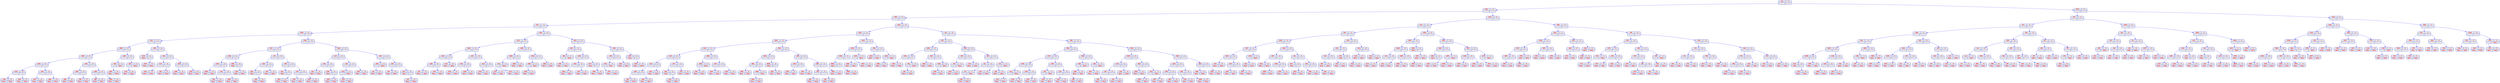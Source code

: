 digraph  {
	node [
		fontname  = "Arial bold" 
		fontsize  = "14"
		fontcolor = "red"
		style     = "rounded, filled"
		shape     = "record"
		fillcolor = "grey90"
		color     = "blue"
		width     = "2"
	]

	edge [
		color     = "blue"
	]

	GIZ [label = "{{<c> GIZ | <b> 1}| { <g> | <d>} }"];
	GIZ:g -> EEZ;
	EEZ [label = "{{<c> EEZ | <b> 1}| { <g> | <d>} }"];
	EEZ:g -> ARV;
	ARV [label = "{{<c> ARV | <b> 0}| { <g> | <d>} }"];
	ARV:g -> AIV;
	AIV [label = "{{<c> AIV | <b> 1}| { <g> | <d>} }"];
	AIV:g -> ADR;
	ADR [label = "{{<c> ADR | <b> 0}| { <g> | <d>} }"];
	ADR:g -> ACL;
	ACL [label = "{{<c> ACL | <b> 1}| { <g> | <d>} }"];
	ACL:g -> ABR;
	ABR [label = "{{<c> ABR | <b> 1}| { <g> | <d>} }"];
	ABR:g -> ABD;
	ABD [label = "{{<c> ABD | <b> 0}| { <g> | <d>} }"];
	ABD:g -> AAR;
	AAR [label = "{{<c> AAR | <b> 0}| { <g> | <d>} }"];
	AAR:g -> AAG;
	AAG [label = "{{<c> AAG | <b> 0}| { <g> | <d>} }"];
	AAG:g -> AAD;
	AAD [label = "{{<c> AAD | <b> 0}| { <g> | <d>} }"];
	AAD [label = "{{<c> AAD | <b> 0}| { <g> NULL | <d> NULL}}"];
	AAG:d -> AAN;
	AAN [label = "{{<c> AAN | <b> 0}| { <g> | <d>} }"];
	AAN [label = "{{<c> AAN | <b> 0}| { <g> NULL | <d> NULL}}"];
	AAR:d -> AAX;
	AAX [label = "{{<c> AAX | <b> 0}| { <g> | <d>} }"];
	AAX:g -> AAS;
	AAS [label = "{{<c> AAS | <b> 0}| { <g> | <d>} }"];
	AAS [label = "{{<c> AAS | <b> 0}| { <g> NULL | <d> NULL}}"];
	AAX:d -> ABC;
	ABC [label = "{{<c> ABC | <b> 0}| { <g> | <d>} }"];
	ABC [label = "{{<c> ABC | <b> 0}| { <g> NULL | <d> NULL}}"];
	ABD:d -> ABJ;
	ABJ [label = "{{<c> ABJ | <b> 0}| { <g> | <d>} }"];
	ABJ:g -> ABH;
	ABH [label = "{{<c> ABH | <b> 0}| { <g> | <d>} }"];
	ABH:g -> ABE;
	ABE [label = "{{<c> ABE | <b> 0}| { <g> | <d>} }"];
	ABE [label = "{{<c> ABE | <b> 0}| { <g> NULL | <d> NULL}}"];
	ABH:d -> ABI;
	ABI [label = "{{<c> ABI | <b> 0}| { <g> | <d>} }"];
	ABI [label = "{{<c> ABI | <b> 0}| { <g> NULL | <d> NULL}}"];
	ABJ:d -> ABN;
	ABN [label = "{{<c> ABN | <b> 0}| { <g> | <d>} }"];
	ABN:g -> ABL;
	ABL [label = "{{<c> ABL | <b> 0}| { <g> | <d>} }"];
	ABL [label = "{{<c> ABL | <b> 0}| { <g> NULL | <d> NULL}}"];
	ABN:d -> ABO;
	ABO [label = "{{<c> ABO | <b> 0}| { <g> | <d>} }"];
	ABO [label = "{{<c> ABO | <b> 0}| { <g> NULL | <d> NULL}}"];
	ABR:d -> ABU;
	ABU [label = "{{<c> ABU | <b> 0}| { <g> | <d>} }"];
	ABU:g -> ABT;
	ABT [label = "{{<c> ABT | <b> 1}| { <g> | <d>} }"];
	ABT [label = "{{<c> ABT | <b> 1}| { <g> | <d> NULL}}"];
	ABT:g -> ABS;
	ABS [label = "{{<c> ABS | <b> 0}| { <g> | <d>} }"];
	ABS [label = "{{<c> ABS | <b> 0}| { <g> NULL | <d> NULL}}"];
	ABU:d -> ACF;
	ACF [label = "{{<c> ACF | <b> 1}| { <g> | <d>} }"];
	ACF [label = "{{<c> ACF | <b> 1}| { <g> | <d> NULL}}"];
	ACF:g -> ACE;
	ACE [label = "{{<c> ACE | <b> 0}| { <g> | <d>} }"];
	ACE [label = "{{<c> ACE | <b> 0}| { <g> NULL | <d> NULL}}"];
	ACL:d -> ACR;
	ACR [label = "{{<c> ACR | <b> -1}| { <g> | <d>} }"];
	ACR:g -> ACM;
	ACM [label = "{{<c> ACM | <b> -1}| { <g> | <d>} }"];
	ACM [label = "{{<c> ACM | <b> -1}| { <g> NULL | <d> }}"];
	ACM:d -> ACP;
	ACP [label = "{{<c> ACP | <b> 0}| { <g> | <d>} }"];
	ACP [label = "{{<c> ACP | <b> 0}| { <g> NULL | <d> NULL}}"];
	ACR:d -> ADL;
	ADL [label = "{{<c> ADL | <b> 0}| { <g> | <d>} }"];
	ADL:g -> ACT;
	ACT [label = "{{<c> ACT | <b> 0}| { <g> | <d>} }"];
	ACT:g -> ACS;
	ACS [label = "{{<c> ACS | <b> 0}| { <g> | <d>} }"];
	ACS [label = "{{<c> ACS | <b> 0}| { <g> NULL | <d> NULL}}"];
	ACT:d -> ADI;
	ADI [label = "{{<c> ADI | <b> 0}| { <g> | <d>} }"];
	ADI [label = "{{<c> ADI | <b> 0}| { <g> NULL | <d> NULL}}"];
	ADL:d -> ADN;
	ADN [label = "{{<c> ADN | <b> 0}| { <g> | <d>} }"];
	ADN:g -> ADM;
	ADM [label = "{{<c> ADM | <b> 0}| { <g> | <d>} }"];
	ADM [label = "{{<c> ADM | <b> 0}| { <g> NULL | <d> NULL}}"];
	ADN:d -> ADO;
	ADO [label = "{{<c> ADO | <b> 0}| { <g> | <d>} }"];
	ADO [label = "{{<c> ADO | <b> 0}| { <g> NULL | <d> NULL}}"];
	ADR:d -> AGG;
	AGG [label = "{{<c> AGG | <b> 0}| { <g> | <d>} }"];
	AGG:g -> AET;
	AET [label = "{{<c> AET | <b> 0}| { <g> | <d>} }"];
	AET:g -> AEN;
	AEN [label = "{{<c> AEN | <b> 1}| { <g> | <d>} }"];
	AEN:g -> AEG;
	AEG [label = "{{<c> AEG | <b> -1}| { <g> | <d>} }"];
	AEG:g -> ADW;
	ADW [label = "{{<c> ADW | <b> 0}| { <g> | <d>} }"];
	ADW [label = "{{<c> ADW | <b> 0}| { <g> NULL | <d> NULL}}"];
	AEG:d -> AEL;
	AEL [label = "{{<c> AEL | <b> 0}| { <g> | <d>} }"];
	AEL:g -> AEI;
	AEI [label = "{{<c> AEI | <b> 0}| { <g> | <d>} }"];
	AEI [label = "{{<c> AEI | <b> 0}| { <g> NULL | <d> NULL}}"];
	AEL:d -> AEM;
	AEM [label = "{{<c> AEM | <b> 0}| { <g> | <d>} }"];
	AEM [label = "{{<c> AEM | <b> 0}| { <g> NULL | <d> NULL}}"];
	AEN:d -> AER;
	AER [label = "{{<c> AER | <b> -1}| { <g> | <d>} }"];
	AER [label = "{{<c> AER | <b> -1}| { <g> NULL | <d> }}"];
	AER:d -> AES;
	AES [label = "{{<c> AES | <b> 0}| { <g> | <d>} }"];
	AES [label = "{{<c> AES | <b> 0}| { <g> NULL | <d> NULL}}"];
	AET:d -> AFI;
	AFI [label = "{{<c> AFI | <b> 0}| { <g> | <d>} }"];
	AFI:g -> AEX;
	AEX [label = "{{<c> AEX | <b> 1}| { <g> | <d>} }"];
	AEX:g -> AEU;
	AEU [label = "{{<c> AEU | <b> -1}| { <g> | <d>} }"];
	AEU [label = "{{<c> AEU | <b> -1}| { <g> NULL | <d> }}"];
	AEU:d -> AEV;
	AEV [label = "{{<c> AEV | <b> 0}| { <g> | <d>} }"];
	AEV [label = "{{<c> AEV | <b> 0}| { <g> NULL | <d> NULL}}"];
	AEX:d -> AFF;
	AFF [label = "{{<c> AFF | <b> 0}| { <g> | <d>} }"];
	AFF [label = "{{<c> AFF | <b> 0}| { <g> NULL | <d> NULL}}"];
	AFI:d -> AFP;
	AFP [label = "{{<c> AFP | <b> 0}| { <g> | <d>} }"];
	AFP:g -> AFL;
	AFL [label = "{{<c> AFL | <b> -1}| { <g> | <d>} }"];
	AFL [label = "{{<c> AFL | <b> -1}| { <g> NULL | <d> }}"];
	AFL:d -> AFN;
	AFN [label = "{{<c> AFN | <b> 0}| { <g> | <d>} }"];
	AFN [label = "{{<c> AFN | <b> 0}| { <g> NULL | <d> NULL}}"];
	AFP:d -> AFT;
	AFT [label = "{{<c> AFT | <b> 0}| { <g> | <d>} }"];
	AFT:g -> AFR;
	AFR [label = "{{<c> AFR | <b> 0}| { <g> | <d>} }"];
	AFR [label = "{{<c> AFR | <b> 0}| { <g> NULL | <d> NULL}}"];
	AFT:d -> AFX;
	AFX [label = "{{<c> AFX | <b> 0}| { <g> | <d>} }"];
	AFX [label = "{{<c> AFX | <b> 0}| { <g> NULL | <d> NULL}}"];
	AGG:d -> AHU;
	AHU [label = "{{<c> AHU | <b> 0}| { <g> | <d>} }"];
	AHU:g -> AGT;
	AGT [label = "{{<c> AGT | <b> 0}| { <g> | <d>} }"];
	AGT:g -> AGL;
	AGL [label = "{{<c> AGL | <b> -1}| { <g> | <d>} }"];
	AGL:g -> AGI;
	AGI [label = "{{<c> AGI | <b> 0}| { <g> | <d>} }"];
	AGI [label = "{{<c> AGI | <b> 0}| { <g> NULL | <d> NULL}}"];
	AGL:d -> AGN;
	AGN [label = "{{<c> AGN | <b> -1}| { <g> | <d>} }"];
	AGN [label = "{{<c> AGN | <b> -1}| { <g> NULL | <d> }}"];
	AGN:d -> AGP;
	AGP [label = "{{<c> AGP | <b> 0}| { <g> | <d>} }"];
	AGP [label = "{{<c> AGP | <b> 0}| { <g> NULL | <d> NULL}}"];
	AGT:d -> AHI;
	AHI [label = "{{<c> AHI | <b> 1}| { <g> | <d>} }"];
	AHI:g -> AGZ;
	AGZ [label = "{{<c> AGZ | <b> 1}| { <g> | <d>} }"];
	AGZ [label = "{{<c> AGZ | <b> 1}| { <g> | <d> NULL}}"];
	AGZ:g -> AGY;
	AGY [label = "{{<c> AGY | <b> 0}| { <g> | <d>} }"];
	AGY [label = "{{<c> AGY | <b> 0}| { <g> NULL | <d> NULL}}"];
	AHI:d -> AHN;
	AHN [label = "{{<c> AHN | <b> 0}| { <g> | <d>} }"];
	AHN [label = "{{<c> AHN | <b> 0}| { <g> NULL | <d> NULL}}"];
	AHU:d -> AIN;
	AIN [label = "{{<c> AIN | <b> -1}| { <g> | <d>} }"];
	AIN:g -> AIM;
	AIM [label = "{{<c> AIM | <b> 1}| { <g> | <d>} }"];
	AIM [label = "{{<c> AIM | <b> 1}| { <g> | <d> NULL}}"];
	AIM:g -> AIL;
	AIL [label = "{{<c> AIL | <b> 0}| { <g> | <d>} }"];
	AIL [label = "{{<c> AIL | <b> 0}| { <g> NULL | <d> NULL}}"];
	AIN:d -> AIR;
	AIR [label = "{{<c> AIR | <b> -1}| { <g> | <d>} }"];
	AIR:g -> AIP;
	AIP [label = "{{<c> AIP | <b> 0}| { <g> | <d>} }"];
	AIP [label = "{{<c> AIP | <b> 0}| { <g> NULL | <d> NULL}}"];
	AIR:d -> AIS;
	AIS [label = "{{<c> AIS | <b> -1}| { <g> | <d>} }"];
	AIS [label = "{{<c> AIS | <b> -1}| { <g> NULL | <d> }}"];
	AIS:d -> AIT;
	AIT [label = "{{<c> AIT | <b> 0}| { <g> | <d>} }"];
	AIT [label = "{{<c> AIT | <b> 0}| { <g> NULL | <d> NULL}}"];
	AIV:d -> AMY;
	AMY [label = "{{<c> AMY | <b> 0}| { <g> | <d>} }"];
	AMY:g -> ALS;
	ALS [label = "{{<c> ALS | <b> 0}| { <g> | <d>} }"];
	ALS:g -> AKN;
	AKN [label = "{{<c> AKN | <b> 0}| { <g> | <d>} }"];
	AKN:g -> AJR;
	AJR [label = "{{<c> AJR | <b> 1}| { <g> | <d>} }"];
	AJR:g -> AJM;
	AJM [label = "{{<c> AJM | <b> 0}| { <g> | <d>} }"];
	AJM:g -> AIX;
	AIX [label = "{{<c> AIX | <b> 0}| { <g> | <d>} }"];
	AIX [label = "{{<c> AIX | <b> 0}| { <g> NULL | <d> NULL}}"];
	AJM:d -> AJN;
	AJN [label = "{{<c> AJN | <b> 0}| { <g> | <d>} }"];
	AJN [label = "{{<c> AJN | <b> 0}| { <g> NULL | <d> NULL}}"];
	AJR:d -> AJS;
	AJS [label = "{{<c> AJS | <b> 0}| { <g> | <d>} }"];
	AJS [label = "{{<c> AJS | <b> 0}| { <g> NULL | <d> NULL}}"];
	AKN:d -> AKY;
	AKY [label = "{{<c> AKY | <b> 0}| { <g> | <d>} }"];
	AKY:g -> AKS;
	AKS [label = "{{<c> AKS | <b> 0}| { <g> | <d>} }"];
	AKS:g -> AKO;
	AKO [label = "{{<c> AKO | <b> 0}| { <g> | <d>} }"];
	AKO [label = "{{<c> AKO | <b> 0}| { <g> NULL | <d> NULL}}"];
	AKS:d -> AKW;
	AKW [label = "{{<c> AKW | <b> 0}| { <g> | <d>} }"];
	AKW [label = "{{<c> AKW | <b> 0}| { <g> NULL | <d> NULL}}"];
	AKY:d -> ALO;
	ALO [label = "{{<c> ALO | <b> 0}| { <g> | <d>} }"];
	ALO:g -> ALM;
	ALM [label = "{{<c> ALM | <b> 0}| { <g> | <d>} }"];
	ALM [label = "{{<c> ALM | <b> 0}| { <g> NULL | <d> NULL}}"];
	ALO:d -> ALP;
	ALP [label = "{{<c> ALP | <b> 0}| { <g> | <d>} }"];
	ALP [label = "{{<c> ALP | <b> 0}| { <g> NULL | <d> NULL}}"];
	ALS:d -> AMR;
	AMR [label = "{{<c> AMR | <b> 0}| { <g> | <d>} }"];
	AMR:g -> AMN;
	AMN [label = "{{<c> AMN | <b> 1}| { <g> | <d>} }"];
	AMN:g -> ALV;
	ALV [label = "{{<c> ALV | <b> 1}| { <g> | <d>} }"];
	ALV [label = "{{<c> ALV | <b> 1}| { <g> | <d> NULL}}"];
	ALV:g -> ALU;
	ALU [label = "{{<c> ALU | <b> 0}| { <g> | <d>} }"];
	ALU [label = "{{<c> ALU | <b> 0}| { <g> NULL | <d> NULL}}"];
	AMN:d -> AMO;
	AMO [label = "{{<c> AMO | <b> 0}| { <g> | <d>} }"];
	AMO [label = "{{<c> AMO | <b> 0}| { <g> NULL | <d> NULL}}"];
	AMR:d -> AMU;
	AMU [label = "{{<c> AMU | <b> 1}| { <g> | <d>} }"];
	AMU:g -> AMT;
	AMT [label = "{{<c> AMT | <b> 1}| { <g> | <d>} }"];
	AMT [label = "{{<c> AMT | <b> 1}| { <g> | <d> NULL}}"];
	AMT:g -> AMS;
	AMS [label = "{{<c> AMS | <b> 0}| { <g> | <d>} }"];
	AMS [label = "{{<c> AMS | <b> 0}| { <g> NULL | <d> NULL}}"];
	AMU:d -> AMX;
	AMX [label = "{{<c> AMX | <b> 0}| { <g> | <d>} }"];
	AMX [label = "{{<c> AMX | <b> 0}| { <g> NULL | <d> NULL}}"];
	AMY:d -> APS;
	APS [label = "{{<c> APS | <b> 0}| { <g> | <d>} }"];
	APS:g -> ANT;
	ANT [label = "{{<c> ANT | <b> -1}| { <g> | <d>} }"];
	ANT:g -> ANS;
	ANS [label = "{{<c> ANS | <b> 1}| { <g> | <d>} }"];
	ANS [label = "{{<c> ANS | <b> 1}| { <g> | <d> NULL}}"];
	ANS:g -> ANP;
	ANP [label = "{{<c> ANP | <b> 0}| { <g> | <d>} }"];
	ANP [label = "{{<c> ANP | <b> 0}| { <g> NULL | <d> NULL}}"];
	ANT:d -> AOS;
	AOS [label = "{{<c> AOS | <b> 0}| { <g> | <d>} }"];
	AOS:g -> ANV;
	ANV [label = "{{<c> ANV | <b> 0}| { <g> | <d>} }"];
	ANV:g -> ANU;
	ANU [label = "{{<c> ANU | <b> 0}| { <g> | <d>} }"];
	ANU [label = "{{<c> ANU | <b> 0}| { <g> NULL | <d> NULL}}"];
	ANV:d -> ANY;
	ANY [label = "{{<c> ANY | <b> 0}| { <g> | <d>} }"];
	ANY [label = "{{<c> ANY | <b> 0}| { <g> NULL | <d> NULL}}"];
	AOS:d -> AOT;
	AOT [label = "{{<c> AOT | <b> -1}| { <g> | <d>} }"];
	AOT [label = "{{<c> AOT | <b> -1}| { <g> NULL | <d> }}"];
	AOT:d -> APR;
	APR [label = "{{<c> APR | <b> 0}| { <g> | <d>} }"];
	APR [label = "{{<c> APR | <b> 0}| { <g> NULL | <d> NULL}}"];
	APS:d -> ARS;
	ARS [label = "{{<c> ARS | <b> 1}| { <g> | <d>} }"];
	ARS:g -> APX;
	APX [label = "{{<c> APX | <b> 1}| { <g> | <d>} }"];
	APX:g -> APU;
	APU [label = "{{<c> APU | <b> 1}| { <g> | <d>} }"];
	APU [label = "{{<c> APU | <b> 1}| { <g> | <d> NULL}}"];
	APU:g -> APT;
	APT [label = "{{<c> APT | <b> 0}| { <g> | <d>} }"];
	APT [label = "{{<c> APT | <b> 0}| { <g> NULL | <d> NULL}}"];
	APX:d -> AQT;
	AQT [label = "{{<c> AQT | <b> 0}| { <g> | <d>} }"];
	AQT [label = "{{<c> AQT | <b> 0}| { <g> NULL | <d> NULL}}"];
	ARS:d -> ART;
	ART [label = "{{<c> ART | <b> -1}| { <g> | <d>} }"];
	ART [label = "{{<c> ART | <b> -1}| { <g> NULL | <d> }}"];
	ART:d -> ARU;
	ARU [label = "{{<c> ARU | <b> 0}| { <g> | <d>} }"];
	ARU [label = "{{<c> ARU | <b> 0}| { <g> NULL | <d> NULL}}"];
	ARV:d -> BTU;
	BTU [label = "{{<c> BTU | <b> 0}| { <g> | <d>} }"];
	BTU:g -> BLO;
	BLO [label = "{{<c> BLO | <b> 1}| { <g> | <d>} }"];
	BLO:g -> BDE;
	BDE [label = "{{<c> BDE | <b> 0}| { <g> | <d>} }"];
	BDE:g -> AUV;
	AUV [label = "{{<c> AUV | <b> 1}| { <g> | <d>} }"];
	AUV:g -> ASV;
	ASV [label = "{{<c> ASV | <b> 0}| { <g> | <d>} }"];
	ASV:g -> AST;
	AST [label = "{{<c> AST | <b> 1}| { <g> | <d>} }"];
	AST:g -> ARZ;
	ARZ [label = "{{<c> ARZ | <b> 0}| { <g> | <d>} }"];
	ARZ:g -> ARY;
	ARY [label = "{{<c> ARY | <b> 0}| { <g> | <d>} }"];
	ARY [label = "{{<c> ARY | <b> 0}| { <g> NULL | <d> NULL}}"];
	ARZ:d -> ASS;
	ASS [label = "{{<c> ASS | <b> 0}| { <g> | <d>} }"];
	ASS [label = "{{<c> ASS | <b> 0}| { <g> NULL | <d> NULL}}"];
	AST:d -> ASU;
	ASU [label = "{{<c> ASU | <b> 0}| { <g> | <d>} }"];
	ASU [label = "{{<c> ASU | <b> 0}| { <g> NULL | <d> NULL}}"];
	ASV:d -> ATT;
	ATT [label = "{{<c> ATT | <b> 1}| { <g> | <d>} }"];
	ATT:g -> ASX;
	ASX [label = "{{<c> ASX | <b> -1}| { <g> | <d>} }"];
	ASX [label = "{{<c> ASX | <b> -1}| { <g> NULL | <d> }}"];
	ASX:d -> ASY;
	ASY [label = "{{<c> ASY | <b> 0}| { <g> | <d>} }"];
	ASY [label = "{{<c> ASY | <b> 0}| { <g> NULL | <d> NULL}}"];
	ATT:d -> ATU;
	ATU [label = "{{<c> ATU | <b> 0}| { <g> | <d>} }"];
	ATU [label = "{{<c> ATU | <b> 0}| { <g> NULL | <d> NULL}}"];
	AUV:d -> BBO;
	BBO [label = "{{<c> BBO | <b> 0}| { <g> | <d>} }"];
	BBO:g -> AWX;
	AWX [label = "{{<c> AWX | <b> 1}| { <g> | <d>} }"];
	AWX [label = "{{<c> AWX | <b> 1}| { <g> | <d> NULL}}"];
	AWX:g -> AUX;
	AUX [label = "{{<c> AUX | <b> 0}| { <g> | <d>} }"];
	AUX [label = "{{<c> AUX | <b> 0}| { <g> NULL | <d> NULL}}"];
	BBO:d -> BCI;
	BCI [label = "{{<c> BCI | <b> 0}| { <g> | <d>} }"];
	BCI:g -> BCE;
	BCE [label = "{{<c> BCE | <b> 0}| { <g> | <d>} }"];
	BCE [label = "{{<c> BCE | <b> 0}| { <g> NULL | <d> NULL}}"];
	BCI:d -> BCO;
	BCO [label = "{{<c> BCO | <b> 0}| { <g> | <d>} }"];
	BCO [label = "{{<c> BCO | <b> 0}| { <g> NULL | <d> NULL}}"];
	BDE:d -> BFO;
	BFO [label = "{{<c> BFO | <b> 0}| { <g> | <d>} }"];
	BFO:g -> BEU;
	BEU [label = "{{<c> BEU | <b> 1}| { <g> | <d>} }"];
	BEU:g -> BEL;
	BEL [label = "{{<c> BEL | <b> -1}| { <g> | <d>} }"];
	BEL:g -> BEE;
	BEE [label = "{{<c> BEE | <b> 0}| { <g> | <d>} }"];
	BEE [label = "{{<c> BEE | <b> 0}| { <g> NULL | <d> NULL}}"];
	BEL:d -> BER;
	BER [label = "{{<c> BER | <b> 1}| { <g> | <d>} }"];
	BER [label = "{{<c> BER | <b> 1}| { <g> | <d> NULL}}"];
	BER:g -> BEN;
	BEN [label = "{{<c> BEN | <b> 0}| { <g> | <d>} }"];
	BEN [label = "{{<c> BEN | <b> 0}| { <g> NULL | <d> NULL}}"];
	BEU:d -> BEW;
	BEW [label = "{{<c> BEW | <b> -1}| { <g> | <d>} }"];
	BEW [label = "{{<c> BEW | <b> -1}| { <g> NULL | <d> }}"];
	BEW:d -> BEY;
	BEY [label = "{{<c> BEY | <b> 0}| { <g> | <d>} }"];
	BEY [label = "{{<c> BEY | <b> 0}| { <g> NULL | <d> NULL}}"];
	BFO:d -> BIO;
	BIO [label = "{{<c> BIO | <b> -1}| { <g> | <d>} }"];
	BIO:g -> BGU;
	BGU [label = "{{<c> BGU | <b> 0}| { <g> | <d>} }"];
	BGU:g -> BGO;
	BGO [label = "{{<c> BGO | <b> 0}| { <g> | <d>} }"];
	BGO [label = "{{<c> BGO | <b> 0}| { <g> NULL | <d> NULL}}"];
	BGU:d -> BIN;
	BIN [label = "{{<c> BIN | <b> 0}| { <g> | <d>} }"];
	BIN [label = "{{<c> BIN | <b> 0}| { <g> NULL | <d> NULL}}"];
	BIO:d -> BJO;
	BJO [label = "{{<c> BJO | <b> 1}| { <g> | <d>} }"];
	BJO:g -> BIS;
	BIS [label = "{{<c> BIS | <b> 0}| { <g> | <d>} }"];
	BIS:g -> BIP;
	BIP [label = "{{<c> BIP | <b> 0}| { <g> | <d>} }"];
	BIP [label = "{{<c> BIP | <b> 0}| { <g> NULL | <d> NULL}}"];
	BIS:d -> BIT;
	BIT [label = "{{<c> BIT | <b> 0}| { <g> | <d>} }"];
	BIT [label = "{{<c> BIT | <b> 0}| { <g> NULL | <d> NULL}}"];
	BJO:d -> BKO;
	BKO [label = "{{<c> BKO | <b> 0}| { <g> | <d>} }"];
	BKO [label = "{{<c> BKO | <b> 0}| { <g> NULL | <d> NULL}}"];
	BLO:d -> BOY;
	BOY [label = "{{<c> BOY | <b> 1}| { <g> | <d>} }"];
	BOY:g -> BOR;
	BOR [label = "{{<c> BOR | <b> 1}| { <g> | <d>} }"];
	BOR:g -> BNU;
	BNU [label = "{{<c> BNU | <b> 1}| { <g> | <d>} }"];
	BNU:g -> BMO;
	BMO [label = "{{<c> BMO | <b> -1}| { <g> | <d>} }"];
	BMO [label = "{{<c> BMO | <b> -1}| { <g> NULL | <d> }}"];
	BMO:d -> BNO;
	BNO [label = "{{<c> BNO | <b> 0}| { <g> | <d>} }"];
	BNO [label = "{{<c> BNO | <b> 0}| { <g> NULL | <d> NULL}}"];
	BNU:d -> BOP;
	BOP [label = "{{<c> BOP | <b> 0}| { <g> | <d>} }"];
	BOP [label = "{{<c> BOP | <b> 0}| { <g> NULL | <d> NULL}}"];
	BOR:d -> BOX;
	BOX [label = "{{<c> BOX | <b> 1}| { <g> | <d>} }"];
	BOX [label = "{{<c> BOX | <b> 1}| { <g> | <d> NULL}}"];
	BOX:g -> BOT;
	BOT [label = "{{<c> BOT | <b> 0}| { <g> | <d>} }"];
	BOT [label = "{{<c> BOT | <b> 0}| { <g> NULL | <d> NULL}}"];
	BOY:d -> BPU;
	BPU [label = "{{<c> BPU | <b> -1}| { <g> | <d>} }"];
	BPU:g -> BOZ;
	BOZ [label = "{{<c> BOZ | <b> 0}| { <g> | <d>} }"];
	BOZ [label = "{{<c> BOZ | <b> 0}| { <g> NULL | <d> NULL}}"];
	BPU:d -> BSU;
	BSU [label = "{{<c> BSU | <b> 1}| { <g> | <d>} }"];
	BSU [label = "{{<c> BSU | <b> 1}| { <g> | <d> NULL}}"];
	BSU:g -> BRU;
	BRU [label = "{{<c> BRU | <b> 0}| { <g> | <d>} }"];
	BRU [label = "{{<c> BRU | <b> 0}| { <g> NULL | <d> NULL}}"];
	BTU:d -> CIT;
	CIT [label = "{{<c> CIT | <b> 0}| { <g> | <d>} }"];
	CIT:g -> CET;
	CET [label = "{{<c> CET | <b> -1}| { <g> | <d>} }"];
	CET:g -> CEM;
	CEM [label = "{{<c> CEM | <b> 0}| { <g> | <d>} }"];
	CEM:g -> CDU;
	CDU [label = "{{<c> CDU | <b> -1}| { <g> | <d>} }"];
	CDU:g -> CDO;
	CDO [label = "{{<c> CDO | <b> 0}| { <g> | <d>} }"];
	CDO [label = "{{<c> CDO | <b> 0}| { <g> NULL | <d> NULL}}"];
	CDU:d -> CEL;
	CEL [label = "{{<c> CEL | <b> 1}| { <g> | <d>} }"];
	CEL [label = "{{<c> CEL | <b> 1}| { <g> | <d> NULL}}"];
	CEL:g -> CEI;
	CEI [label = "{{<c> CEI | <b> 0}| { <g> | <d>} }"];
	CEI [label = "{{<c> CEI | <b> 0}| { <g> NULL | <d> NULL}}"];
	CEM:d -> CEP;
	CEP [label = "{{<c> CEP | <b> -1}| { <g> | <d>} }"];
	CEP:g -> CEN;
	CEN [label = "{{<c> CEN | <b> 0}| { <g> | <d>} }"];
	CEN [label = "{{<c> CEN | <b> 0}| { <g> NULL | <d> NULL}}"];
	CEP:d -> CES;
	CES [label = "{{<c> CES | <b> 1}| { <g> | <d>} }"];
	CES [label = "{{<c> CES | <b> 1}| { <g> | <d> NULL}}"];
	CES:g -> CER;
	CER [label = "{{<c> CER | <b> 0}| { <g> | <d>} }"];
	CER [label = "{{<c> CER | <b> 0}| { <g> NULL | <d> NULL}}"];
	CET:d -> CHO;
	CHO [label = "{{<c> CHO | <b> -1}| { <g> | <d>} }"];
	CHO:g -> CFO;
	CFO [label = "{{<c> CFO | <b> 1}| { <g> | <d>} }"];
	CFO:g -> CFI;
	CFI [label = "{{<c> CFI | <b> 1}| { <g> | <d>} }"];
	CFI [label = "{{<c> CFI | <b> 1}| { <g> | <d> NULL}}"];
	CFI:g -> CEU;
	CEU [label = "{{<c> CEU | <b> 0}| { <g> | <d>} }"];
	CEU [label = "{{<c> CEU | <b> 0}| { <g> NULL | <d> NULL}}"];
	CFO:d -> CHI;
	CHI [label = "{{<c> CHI | <b> 0}| { <g> | <d>} }"];
	CHI [label = "{{<c> CHI | <b> 0}| { <g> NULL | <d> NULL}}"];
	CHO:d -> CIP;
	CIP [label = "{{<c> CIP | <b> 1}| { <g> | <d>} }"];
	CIP:g -> CIL;
	CIL [label = "{{<c> CIL | <b> 1}| { <g> | <d>} }"];
	CIL:g -> CII;
	CII [label = "{{<c> CII | <b> 1}| { <g> | <d>} }"];
	CII [label = "{{<c> CII | <b> 1}| { <g> | <d> NULL}}"];
	CII:g -> CHU;
	CHU [label = "{{<c> CHU | <b> 0}| { <g> | <d>} }"];
	CHU [label = "{{<c> CHU | <b> 0}| { <g> NULL | <d> NULL}}"];
	CIL:d -> CIO;
	CIO [label = "{{<c> CIO | <b> 0}| { <g> | <d>} }"];
	CIO [label = "{{<c> CIO | <b> 0}| { <g> NULL | <d> NULL}}"];
	CIP:d -> CIS;
	CIS [label = "{{<c> CIS | <b> 1}| { <g> | <d>} }"];
	CIS [label = "{{<c> CIS | <b> 1}| { <g> | <d> NULL}}"];
	CIS:g -> CIR;
	CIR [label = "{{<c> CIR | <b> 0}| { <g> | <d>} }"];
	CIR [label = "{{<c> CIR | <b> 0}| { <g> NULL | <d> NULL}}"];
	CIT:d -> DIN;
	DIN [label = "{{<c> DIN | <b> 0}| { <g> | <d>} }"];
	DIN:g -> DEO;
	DEO [label = "{{<c> DEO | <b> 1}| { <g> | <d>} }"];
	DEO:g -> COT;
	COT [label = "{{<c> COT | <b> 0}| { <g> | <d>} }"];
	COT:g -> CNO;
	CNO [label = "{{<c> CNO | <b> 0}| { <g> | <d>} }"];
	CNO:g -> CLU;
	CLU [label = "{{<c> CLU | <b> 1}| { <g> | <d>} }"];
	CLU [label = "{{<c> CLU | <b> 1}| { <g> | <d> NULL}}"];
	CLU:g -> CLO;
	CLO [label = "{{<c> CLO | <b> 0}| { <g> | <d>} }"];
	CLO [label = "{{<c> CLO | <b> 0}| { <g> NULL | <d> NULL}}"];
	CNO:d -> COR;
	COR [label = "{{<c> COR | <b> 0}| { <g> | <d>} }"];
	COR:g -> COQ;
	COQ [label = "{{<c> COQ | <b> 0}| { <g> | <d>} }"];
	COQ [label = "{{<c> COQ | <b> 0}| { <g> NULL | <d> NULL}}"];
	COR:d -> COS;
	COS [label = "{{<c> COS | <b> 0}| { <g> | <d>} }"];
	COS [label = "{{<c> COS | <b> 0}| { <g> NULL | <d> NULL}}"];
	COT:d -> CRU;
	CRU [label = "{{<c> CRU | <b> 0}| { <g> | <d>} }"];
	CRU:g -> CPT;
	CPT [label = "{{<c> CPT | <b> 1}| { <g> | <d>} }"];
	CPT [label = "{{<c> CPT | <b> 1}| { <g> | <d> NULL}}"];
	CPT:g -> COU;
	COU [label = "{{<c> COU | <b> 0}| { <g> | <d>} }"];
	COU [label = "{{<c> COU | <b> 0}| { <g> NULL | <d> NULL}}"];
	CRU:d -> CTU;
	CTU [label = "{{<c> CTU | <b> 0}| { <g> | <d>} }"];
	CTU:g -> CSU;
	CSU [label = "{{<c> CSU | <b> 0}| { <g> | <d>} }"];
	CSU [label = "{{<c> CSU | <b> 0}| { <g> NULL | <d> NULL}}"];
	CTU:d -> DEI;
	DEI [label = "{{<c> DEI | <b> 0}| { <g> | <d>} }"];
	DEI [label = "{{<c> DEI | <b> 0}| { <g> NULL | <d> NULL}}"];
	DEO:d -> DEU;
	DEU [label = "{{<c> DEU | <b> 0}| { <g> | <d>} }"];
	DEU:g -> DES;
	DES [label = "{{<c> DES | <b> 1}| { <g> | <d>} }"];
	DES [label = "{{<c> DES | <b> 1}| { <g> | <d> NULL}}"];
	DES:g -> DER;
	DER [label = "{{<c> DER | <b> 0}| { <g> | <d>} }"];
	DER [label = "{{<c> DER | <b> 0}| { <g> NULL | <d> NULL}}"];
	DEU:d -> DIK;
	DIK [label = "{{<c> DIK | <b> 1}| { <g> | <d>} }"];
	DIK [label = "{{<c> DIK | <b> 1}| { <g> | <d> NULL}}"];
	DIK:g -> DEY;
	DEY [label = "{{<c> DEY | <b> 0}| { <g> | <d>} }"];
	DEY [label = "{{<c> DEY | <b> 0}| { <g> NULL | <d> NULL}}"];
	DIN:d -> DOU;
	DOU [label = "{{<c> DOU | <b> 0}| { <g> | <d>} }"];
	DOU:g -> DMO;
	DMO [label = "{{<c> DMO | <b> 0}| { <g> | <d>} }"];
	DMO:g -> DLO;
	DLO [label = "{{<c> DLO | <b> 1}| { <g> | <d>} }"];
	DLO:g -> DIT;
	DIT [label = "{{<c> DIT | <b> 0}| { <g> | <d>} }"];
	DIT:g -> DIS;
	DIS [label = "{{<c> DIS | <b> 0}| { <g> | <d>} }"];
	DIS [label = "{{<c> DIS | <b> 0}| { <g> NULL | <d> NULL}}"];
	DIT:d -> DIX;
	DIX [label = "{{<c> DIX | <b> 0}| { <g> | <d>} }"];
	DIX [label = "{{<c> DIX | <b> 0}| { <g> NULL | <d> NULL}}"];
	DLO:d -> DLS;
	DLS [label = "{{<c> DLS | <b> 0}| { <g> | <d>} }"];
	DLS [label = "{{<c> DLS | <b> 0}| { <g> NULL | <d> NULL}}"];
	DMO:d -> DNY;
	DNY [label = "{{<c> DNY | <b> -1}| { <g> | <d>} }"];
	DNY:g -> DNO;
	DNO [label = "{{<c> DNO | <b> 0}| { <g> | <d>} }"];
	DNO [label = "{{<c> DNO | <b> 0}| { <g> NULL | <d> NULL}}"];
	DNY:d -> DOT;
	DOT [label = "{{<c> DOT | <b> 1}| { <g> | <d>} }"];
	DOT [label = "{{<c> DOT | <b> 1}| { <g> | <d> NULL}}"];
	DOT:g -> DOS;
	DOS [label = "{{<c> DOS | <b> 0}| { <g> | <d>} }"];
	DOS [label = "{{<c> DOS | <b> 0}| { <g> NULL | <d> NULL}}"];
	DOU:d -> EEN;
	EEN [label = "{{<c> EEN | <b> 1}| { <g> | <d>} }"];
	EEN:g -> DSU;
	DSU [label = "{{<c> DSU | <b> 0}| { <g> | <d>} }"];
	DSU:g -> DRU;
	DRU [label = "{{<c> DRU | <b> 0}| { <g> | <d>} }"];
	DRU:g -> DOY;
	DOY [label = "{{<c> DOY | <b> 0}| { <g> | <d>} }"];
	DOY [label = "{{<c> DOY | <b> 0}| { <g> NULL | <d> NULL}}"];
	DRU:d -> DRY;
	DRY [label = "{{<c> DRY | <b> 0}| { <g> | <d>} }"];
	DRY [label = "{{<c> DRY | <b> 0}| { <g> NULL | <d> NULL}}"];
	DSU:d -> EEF;
	EEF [label = "{{<c> EEF | <b> 0}| { <g> | <d>} }"];
	EEF:g -> DTU;
	DTU [label = "{{<c> DTU | <b> 0}| { <g> | <d>} }"];
	DTU [label = "{{<c> DTU | <b> 0}| { <g> NULL | <d> NULL}}"];
	EEF:d -> EEM;
	EEM [label = "{{<c> EEM | <b> 0}| { <g> | <d>} }"];
	EEM [label = "{{<c> EEM | <b> 0}| { <g> NULL | <d> NULL}}"];
	EEN:d -> EET;
	EET [label = "{{<c> EET | <b> 0}| { <g> | <d>} }"];
	EET:g -> EER;
	EER [label = "{{<c> EER | <b> 0}| { <g> | <d>} }"];
	EER [label = "{{<c> EER | <b> 0}| { <g> NULL | <d> NULL}}"];
	EET:d -> EEU;
	EEU [label = "{{<c> EEU | <b> 0}| { <g> | <d>} }"];
	EEU [label = "{{<c> EEU | <b> 0}| { <g> NULL | <d> NULL}}"];
	EEZ:d -> EOZ;
	EOZ [label = "{{<c> EOZ | <b> 0}| { <g> | <d>} }"];
	EOZ:g -> ELT;
	ELT [label = "{{<c> ELT | <b> 1}| { <g> | <d>} }"];
	ELT:g -> EIP;
	EIP [label = "{{<c> EIP | <b> 1}| { <g> | <d>} }"];
	EIP:g -> EGR;
	EGR [label = "{{<c> EGR | <b> 0}| { <g> | <d>} }"];
	EGR:g -> EFZ;
	EFZ [label = "{{<c> EFZ | <b> 1}| { <g> | <d>} }"];
	EFZ:g -> EFN;
	EFN [label = "{{<c> EFN | <b> -1}| { <g> | <d>} }"];
	EFN:g -> EFI;
	EFI [label = "{{<c> EFI | <b> 0}| { <g> | <d>} }"];
	EFI [label = "{{<c> EFI | <b> 0}| { <g> NULL | <d> NULL}}"];
	EFN:d -> EFT;
	EFT [label = "{{<c> EFT | <b> 0}| { <g> | <d>} }"];
	EFT:g -> EFR;
	EFR [label = "{{<c> EFR | <b> 0}| { <g> | <d>} }"];
	EFR [label = "{{<c> EFR | <b> 0}| { <g> NULL | <d> NULL}}"];
	EFT:d -> EFU;
	EFU [label = "{{<c> EFU | <b> 0}| { <g> | <d>} }"];
	EFU [label = "{{<c> EFU | <b> 0}| { <g> NULL | <d> NULL}}"];
	EFZ:d -> EGO;
	EGO [label = "{{<c> EGO | <b> 1}| { <g> | <d>} }"];
	EGO [label = "{{<c> EGO | <b> 1}| { <g> | <d> NULL}}"];
	EGO:g -> EGL;
	EGL [label = "{{<c> EGL | <b> 0}| { <g> | <d>} }"];
	EGL [label = "{{<c> EGL | <b> 0}| { <g> NULL | <d> NULL}}"];
	EGR:d -> EHR;
	EHR [label = "{{<c> EHR | <b> 0}| { <g> | <d>} }"];
	EHR:g -> EHI;
	EHI [label = "{{<c> EHI | <b> -1}| { <g> | <d>} }"];
	EHI:g -> EGU;
	EGU [label = "{{<c> EGU | <b> 0}| { <g> | <d>} }"];
	EGU [label = "{{<c> EGU | <b> 0}| { <g> NULL | <d> NULL}}"];
	EHI:d -> EHO;
	EHO [label = "{{<c> EHO | <b> 0}| { <g> | <d>} }"];
	EHO:g -> EHM;
	EHM [label = "{{<c> EHM | <b> 0}| { <g> | <d>} }"];
	EHM [label = "{{<c> EHM | <b> 0}| { <g> NULL | <d> NULL}}"];
	EHO:d -> EHP;
	EHP [label = "{{<c> EHP | <b> 0}| { <g> | <d>} }"];
	EHP [label = "{{<c> EHP | <b> 0}| { <g> NULL | <d> NULL}}"];
	EHR:d -> EIL;
	EIL [label = "{{<c> EIL | <b> 0}| { <g> | <d>} }"];
	EIL:g -> EHT;
	EHT [label = "{{<c> EHT | <b> -1}| { <g> | <d>} }"];
	EHT [label = "{{<c> EHT | <b> -1}| { <g> NULL | <d> }}"];
	EHT:d -> EHU;
	EHU [label = "{{<c> EHU | <b> 0}| { <g> | <d>} }"];
	EHU [label = "{{<c> EHU | <b> 0}| { <g> NULL | <d> NULL}}"];
	EIL:d -> EIN;
	EIN [label = "{{<c> EIN | <b> 0}| { <g> | <d>} }"];
	EIN:g -> EIM;
	EIM [label = "{{<c> EIM | <b> 0}| { <g> | <d>} }"];
	EIM [label = "{{<c> EIM | <b> 0}| { <g> NULL | <d> NULL}}"];
	EIN:d -> EIO;
	EIO [label = "{{<c> EIO | <b> 0}| { <g> | <d>} }"];
	EIO [label = "{{<c> EIO | <b> 0}| { <g> NULL | <d> NULL}}"];
	EIP:d -> EKT;
	EKT [label = "{{<c> EKT | <b> 1}| { <g> | <d>} }"];
	EKT:g -> EJT;
	EJT [label = "{{<c> EJT | <b> 0}| { <g> | <d>} }"];
	EJT:g -> EIV;
	EIV [label = "{{<c> EIV | <b> 0}| { <g> | <d>} }"];
	EIV:g -> EIR;
	EIR [label = "{{<c> EIR | <b> 0}| { <g> | <d>} }"];
	EIR [label = "{{<c> EIR | <b> 0}| { <g> NULL | <d> NULL}}"];
	EIV:d -> EIX;
	EIX [label = "{{<c> EIX | <b> 0}| { <g> | <d>} }"];
	EIX [label = "{{<c> EIX | <b> 0}| { <g> NULL | <d> NULL}}"];
	EJT:d -> EJU;
	EJU [label = "{{<c> EJU | <b> -1}| { <g> | <d>} }"];
	EJU [label = "{{<c> EJU | <b> -1}| { <g> NULL | <d> }}"];
	EJU:d -> EKL;
	EKL [label = "{{<c> EKL | <b> 0}| { <g> | <d>} }"];
	EKL [label = "{{<c> EKL | <b> 0}| { <g> NULL | <d> NULL}}"];
	EKT:d -> ELO;
	ELO [label = "{{<c> ELO | <b> 0}| { <g> | <d>} }"];
	ELO:g -> ELM;
	ELM [label = "{{<c> ELM | <b> 0}| { <g> | <d>} }"];
	ELM [label = "{{<c> ELM | <b> 0}| { <g> NULL | <d> NULL}}"];
	ELO:d -> ELS;
	ELS [label = "{{<c> ELS | <b> 0}| { <g> | <d>} }"];
	ELS [label = "{{<c> ELS | <b> 0}| { <g> NULL | <d> NULL}}"];
	ELT:d -> ENO;
	ENO [label = "{{<c> ENO | <b> 0}| { <g> | <d>} }"];
	ENO:g -> EMT;
	EMT [label = "{{<c> EMT | <b> 1}| { <g> | <d>} }"];
	EMT:g -> EMN;
	EMN [label = "{{<c> EMN | <b> 0}| { <g> | <d>} }"];
	EMN:g -> ELV;
	ELV [label = "{{<c> ELV | <b> 0}| { <g> | <d>} }"];
	ELV:g -> ELU;
	ELU [label = "{{<c> ELU | <b> 0}| { <g> | <d>} }"];
	ELU [label = "{{<c> ELU | <b> 0}| { <g> NULL | <d> NULL}}"];
	ELV:d -> ELZ;
	ELZ [label = "{{<c> ELZ | <b> 0}| { <g> | <d>} }"];
	ELZ [label = "{{<c> ELZ | <b> 0}| { <g> NULL | <d> NULL}}"];
	EMN:d -> EMR;
	EMR [label = "{{<c> EMR | <b> 0}| { <g> | <d>} }"];
	EMR:g -> EMO;
	EMO [label = "{{<c> EMO | <b> 0}| { <g> | <d>} }"];
	EMO [label = "{{<c> EMO | <b> 0}| { <g> NULL | <d> NULL}}"];
	EMR:d -> EMS;
	EMS [label = "{{<c> EMS | <b> 0}| { <g> | <d>} }"];
	EMS [label = "{{<c> EMS | <b> 0}| { <g> NULL | <d> NULL}}"];
	EMT:d -> EMU;
	EMU [label = "{{<c> EMU | <b> -1}| { <g> | <d>} }"];
	EMU [label = "{{<c> EMU | <b> -1}| { <g> NULL | <d> }}"];
	EMU:d -> EMY;
	EMY [label = "{{<c> EMY | <b> 0}| { <g> | <d>} }"];
	EMY [label = "{{<c> EMY | <b> 0}| { <g> NULL | <d> NULL}}"];
	ENO:d -> ENZ;
	ENZ [label = "{{<c> ENZ | <b> 0}| { <g> | <d>} }"];
	ENZ:g -> ENU;
	ENU [label = "{{<c> ENU | <b> 0}| { <g> | <d>} }"];
	ENU:g -> ENS;
	ENS [label = "{{<c> ENS | <b> -1}| { <g> | <d>} }"];
	ENS [label = "{{<c> ENS | <b> -1}| { <g> NULL | <d> }}"];
	ENS:d -> ENT;
	ENT [label = "{{<c> ENT | <b> 0}| { <g> | <d>} }"];
	ENT [label = "{{<c> ENT | <b> 0}| { <g> NULL | <d> NULL}}"];
	ENU:d -> ENY;
	ENY [label = "{{<c> ENY | <b> 1}| { <g> | <d>} }"];
	ENY [label = "{{<c> ENY | <b> 1}| { <g> | <d> NULL}}"];
	ENY:g -> ENW;
	ENW [label = "{{<c> ENW | <b> 0}| { <g> | <d>} }"];
	ENW [label = "{{<c> ENW | <b> 0}| { <g> NULL | <d> NULL}}"];
	ENZ:d -> EOT;
	EOT [label = "{{<c> EOT | <b> 0}| { <g> | <d>} }"];
	EOT:g -> EOR;
	EOR [label = "{{<c> EOR | <b> 0}| { <g> | <d>} }"];
	EOR:g -> EOP;
	EOP [label = "{{<c> EOP | <b> 0}| { <g> | <d>} }"];
	EOP [label = "{{<c> EOP | <b> 0}| { <g> NULL | <d> NULL}}"];
	EOR:d -> EOS;
	EOS [label = "{{<c> EOS | <b> 0}| { <g> | <d>} }"];
	EOS [label = "{{<c> EOS | <b> 0}| { <g> NULL | <d> NULL}}"];
	EOT:d -> EOY;
	EOY [label = "{{<c> EOY | <b> 1}| { <g> | <d>} }"];
	EOY [label = "{{<c> EOY | <b> 1}| { <g> | <d> NULL}}"];
	EOY:g -> EOV;
	EOV [label = "{{<c> EOV | <b> 0}| { <g> | <d>} }"];
	EOV [label = "{{<c> EOV | <b> 0}| { <g> NULL | <d> NULL}}"];
	EOZ:d -> ESV;
	ESV [label = "{{<c> ESV | <b> -1}| { <g> | <d>} }"];
	ESV:g -> ERV;
	ERV [label = "{{<c> ERV | <b> 1}| { <g> | <d>} }"];
	ERV:g -> EQU;
	EQU [label = "{{<c> EQU | <b> 1}| { <g> | <d>} }"];
	EQU:g -> EPT;
	EPT [label = "{{<c> EPT | <b> 1}| { <g> | <d>} }"];
	EPT:g -> EPR;
	EPR [label = "{{<c> EPR | <b> 0}| { <g> | <d>} }"];
	EPR:g -> EPP;
	EPP [label = "{{<c> EPP | <b> 0}| { <g> | <d>} }"];
	EPP [label = "{{<c> EPP | <b> 0}| { <g> NULL | <d> NULL}}"];
	EPR:d -> EPS;
	EPS [label = "{{<c> EPS | <b> 0}| { <g> | <d>} }"];
	EPS [label = "{{<c> EPS | <b> 0}| { <g> NULL | <d> NULL}}"];
	EPT:d -> EPU;
	EPU [label = "{{<c> EPU | <b> 0}| { <g> | <d>} }"];
	EPU [label = "{{<c> EPU | <b> 0}| { <g> NULL | <d> NULL}}"];
	EQU:d -> ERT;
	ERT [label = "{{<c> ERT | <b> 0}| { <g> | <d>} }"];
	ERT:g -> ERS;
	ERS [label = "{{<c> ERS | <b> 0}| { <g> | <d>} }"];
	ERS [label = "{{<c> ERS | <b> 0}| { <g> NULL | <d> NULL}}"];
	ERT:d -> ERU;
	ERU [label = "{{<c> ERU | <b> 0}| { <g> | <d>} }"];
	ERU [label = "{{<c> ERU | <b> 0}| { <g> NULL | <d> NULL}}"];
	ERV:d -> EST;
	EST [label = "{{<c> EST | <b> 1}| { <g> | <d>} }"];
	EST:g -> ERZ;
	ERZ [label = "{{<c> ERZ | <b> 0}| { <g> | <d>} }"];
	ERZ:g -> ERY;
	ERY [label = "{{<c> ERY | <b> 0}| { <g> | <d>} }"];
	ERY [label = "{{<c> ERY | <b> 0}| { <g> NULL | <d> NULL}}"];
	ERZ:d -> ESS;
	ESS [label = "{{<c> ESS | <b> 0}| { <g> | <d>} }"];
	ESS [label = "{{<c> ESS | <b> 0}| { <g> NULL | <d> NULL}}"];
	EST:d -> ESU;
	ESU [label = "{{<c> ESU | <b> 0}| { <g> | <d>} }"];
	ESU [label = "{{<c> ESU | <b> 0}| { <g> NULL | <d> NULL}}"];
	ESV:d -> FIR;
	FIR [label = "{{<c> FIR | <b> 0}| { <g> | <d>} }"];
	FIR:g -> EUY;
	EUY [label = "{{<c> EUY | <b> -1}| { <g> | <d>} }"];
	EUY:g -> ETV;
	ETV [label = "{{<c> ETV | <b> 0}| { <g> | <d>} }"];
	ETV:g -> ETU;
	ETU [label = "{{<c> ETU | <b> 1}| { <g> | <d>} }"];
	ETU [label = "{{<c> ETU | <b> 1}| { <g> | <d> NULL}}"];
	ETU:g -> ETT;
	ETT [label = "{{<c> ETT | <b> 0}| { <g> | <d>} }"];
	ETT [label = "{{<c> ETT | <b> 0}| { <g> NULL | <d> NULL}}"];
	ETV:d -> EUV;
	EUV [label = "{{<c> EUV | <b> 0}| { <g> | <d>} }"];
	EUV:g -> ETX;
	ETX [label = "{{<c> ETX | <b> 0}| { <g> | <d>} }"];
	ETX [label = "{{<c> ETX | <b> 0}| { <g> NULL | <d> NULL}}"];
	EUV:d -> EUX;
	EUX [label = "{{<c> EUX | <b> 0}| { <g> | <d>} }"];
	EUX [label = "{{<c> EUX | <b> 0}| { <g> NULL | <d> NULL}}"];
	EUY:d -> FIN;
	FIN [label = "{{<c> FIN | <b> 1}| { <g> | <d>} }"];
	FIN:g -> FFP;
	FFP [label = "{{<c> FFP | <b> -1}| { <g> | <d>} }"];
	FFP:g -> FFO;
	FFO [label = "{{<c> FFO | <b> 0}| { <g> | <d>} }"];
	FFO [label = "{{<c> FFO | <b> 0}| { <g> NULL | <d> NULL}}"];
	FFP:d -> FIK;
	FIK [label = "{{<c> FIK | <b> 0}| { <g> | <d>} }"];
	FIK:g -> FGO;
	FGO [label = "{{<c> FGO | <b> 0}| { <g> | <d>} }"];
	FGO [label = "{{<c> FGO | <b> 0}| { <g> NULL | <d> NULL}}"];
	FIK:d -> FIL;
	FIL [label = "{{<c> FIL | <b> 0}| { <g> | <d>} }"];
	FIL [label = "{{<c> FIL | <b> 0}| { <g> NULL | <d> NULL}}"];
	FIN:d -> FIP;
	FIP [label = "{{<c> FIP | <b> 1}| { <g> | <d>} }"];
	FIP [label = "{{<c> FIP | <b> 1}| { <g> | <d> NULL}}"];
	FIP:g -> FIO;
	FIO [label = "{{<c> FIO | <b> 0}| { <g> | <d>} }"];
	FIO [label = "{{<c> FIO | <b> 0}| { <g> NULL | <d> NULL}}"];
	FIR:d -> FOU;
	FOU [label = "{{<c> FOU | <b> -1}| { <g> | <d>} }"];
	FOU:g -> FIV;
	FIV [label = "{{<c> FIV | <b> 0}| { <g> | <d>} }"];
	FIV:g -> FIT;
	FIT [label = "{{<c> FIT | <b> 0}| { <g> | <d>} }"];
	FIT:g -> FIS;
	FIS [label = "{{<c> FIS | <b> 0}| { <g> | <d>} }"];
	FIS [label = "{{<c> FIS | <b> 0}| { <g> NULL | <d> NULL}}"];
	FIT:d -> FIU;
	FIU [label = "{{<c> FIU | <b> 0}| { <g> | <d>} }"];
	FIU [label = "{{<c> FIU | <b> 0}| { <g> NULL | <d> NULL}}"];
	FIV:d -> FNU;
	FNU [label = "{{<c> FNU | <b> 0}| { <g> | <d>} }"];
	FNU:g -> FLO;
	FLO [label = "{{<c> FLO | <b> 0}| { <g> | <d>} }"];
	FLO [label = "{{<c> FLO | <b> 0}| { <g> NULL | <d> NULL}}"];
	FNU:d -> FOR;
	FOR [label = "{{<c> FOR | <b> 0}| { <g> | <d>} }"];
	FOR [label = "{{<c> FOR | <b> 0}| { <g> NULL | <d> NULL}}"];
	FOU:d -> GIO;
	GIO [label = "{{<c> GIO | <b> 1}| { <g> | <d>} }"];
	GIO:g -> FTU;
	FTU [label = "{{<c> FTU | <b> 1}| { <g> | <d>} }"];
	FTU:g -> FRU;
	FRU [label = "{{<c> FRU | <b> 0}| { <g> | <d>} }"];
	FRU:g -> FOX;
	FOX [label = "{{<c> FOX | <b> 0}| { <g> | <d>} }"];
	FOX [label = "{{<c> FOX | <b> 0}| { <g> NULL | <d> NULL}}"];
	FRU:d -> FSU;
	FSU [label = "{{<c> FSU | <b> 0}| { <g> | <d>} }"];
	FSU [label = "{{<c> FSU | <b> 0}| { <g> NULL | <d> NULL}}"];
	FTU:d -> GIN;
	GIN [label = "{{<c> GIN | <b> 0}| { <g> | <d>} }"];
	GIN [label = "{{<c> GIN | <b> 0}| { <g> NULL | <d> NULL}}"];
	GIO:d -> GIT;
	GIT [label = "{{<c> GIT | <b> 0}| { <g> | <d>} }"];
	GIT:g -> GIS;
	GIS [label = "{{<c> GIS | <b> 0}| { <g> | <d>} }"];
	GIS [label = "{{<c> GIS | <b> 0}| { <g> NULL | <d> NULL}}"];
	GIT:d -> GIU;
	GIU [label = "{{<c> GIU | <b> 0}| { <g> | <d>} }"];
	GIU [label = "{{<c> GIU | <b> 0}| { <g> NULL | <d> NULL}}"];
	GIZ:d -> MOY;
	MOY [label = "{{<c> MOY | <b> 1}| { <g> | <d>} }"];
	MOY:g -> IPZ;
	IPZ [label = "{{<c> IPZ | <b> 1}| { <g> | <d>} }"];
	IPZ:g -> ILS;
	ILS [label = "{{<c> ILS | <b> 1}| { <g> | <d>} }"];
	ILS:g -> HNU;
	HNU [label = "{{<c> HNU | <b> 1}| { <g> | <d>} }"];
	HNU:g -> HIP;
	HIP [label = "{{<c> HIP | <b> 1}| { <g> | <d>} }"];
	HIP:g -> GMY;
	GMY [label = "{{<c> GMY | <b> 0}| { <g> | <d>} }"];
	GMY:g -> GMR;
	GMR [label = "{{<c> GMR | <b> 1}| { <g> | <d>} }"];
	GMR:g -> GLO;
	GLO [label = "{{<c> GLO | <b> -1}| { <g> | <d>} }"];
	GLO [label = "{{<c> GLO | <b> -1}| { <g> NULL | <d> }}"];
	GLO:d -> GLU;
	GLU [label = "{{<c> GLU | <b> 0}| { <g> | <d>} }"];
	GLU [label = "{{<c> GLU | <b> 0}| { <g> NULL | <d> NULL}}"];
	GMR:d -> GMT;
	GMT [label = "{{<c> GMT | <b> 0}| { <g> | <d>} }"];
	GMT [label = "{{<c> GMT | <b> 0}| { <g> NULL | <d> NULL}}"];
	GMY:d -> GSU;
	GSU [label = "{{<c> GSU | <b> 1}| { <g> | <d>} }"];
	GSU:g -> GOS;
	GOS [label = "{{<c> GOS | <b> 0}| { <g> | <d>} }"];
	GOS:g -> GNO;
	GNO [label = "{{<c> GNO | <b> 0}| { <g> | <d>} }"];
	GNO [label = "{{<c> GNO | <b> 0}| { <g> NULL | <d> NULL}}"];
	GOS:d -> GOY;
	GOY [label = "{{<c> GOY | <b> 0}| { <g> | <d>} }"];
	GOY [label = "{{<c> GOY | <b> 0}| { <g> NULL | <d> NULL}}"];
	GSU:d -> HIK;
	HIK [label = "{{<c> HIK | <b> 0}| { <g> | <d>} }"];
	HIK [label = "{{<c> HIK | <b> 0}| { <g> NULL | <d> NULL}}"];
	HIP:d -> HMO;
	HMO [label = "{{<c> HMO | <b> 1}| { <g> | <d>} }"];
	HMO:g -> HIU;
	HIU [label = "{{<c> HIU | <b> 1}| { <g> | <d>} }"];
	HIU [label = "{{<c> HIU | <b> 1}| { <g> | <d> NULL}}"];
	HIU:g -> HIT;
	HIT [label = "{{<c> HIT | <b> 0}| { <g> | <d>} }"];
	HIT [label = "{{<c> HIT | <b> 0}| { <g> NULL | <d> NULL}}"];
	HMO:d -> HMU;
	HMU [label = "{{<c> HMU | <b> 0}| { <g> | <d>} }"];
	HMU [label = "{{<c> HMU | <b> 0}| { <g> NULL | <d> NULL}}"];
	HNU:d -> IKS;
	IKS [label = "{{<c> IKS | <b> 0}| { <g> | <d>} }"];
	IKS:g -> HOU;
	HOU [label = "{{<c> HOU | <b> 0}| { <g> | <d>} }"];
	HOU:g -> HOR;
	HOR [label = "{{<c> HOR | <b> 0}| { <g> | <d>} }"];
	HOR:g -> HOP;
	HOP [label = "{{<c> HOP | <b> 0}| { <g> | <d>} }"];
	HOP [label = "{{<c> HOP | <b> 0}| { <g> NULL | <d> NULL}}"];
	HOR:d -> HOT;
	HOT [label = "{{<c> HOT | <b> 0}| { <g> | <d>} }"];
	HOT [label = "{{<c> HOT | <b> 0}| { <g> NULL | <d> NULL}}"];
	HOU:d -> IKP;
	IKP [label = "{{<c> IKP | <b> 0}| { <g> | <d>} }"];
	IKP:g -> IKL;
	IKL [label = "{{<c> IKL | <b> 0}| { <g> | <d>} }"];
	IKL [label = "{{<c> IKL | <b> 0}| { <g> NULL | <d> NULL}}"];
	IKP:d -> IKR;
	IKR [label = "{{<c> IKR | <b> 0}| { <g> | <d>} }"];
	IKR [label = "{{<c> IKR | <b> 0}| { <g> NULL | <d> NULL}}"];
	IKS:d -> ILO;
	ILO [label = "{{<c> ILO | <b> 1}| { <g> | <d>} }"];
	ILO:g -> ILM;
	ILM [label = "{{<c> ILM | <b> 0}| { <g> | <d>} }"];
	ILM:g -> IKT;
	IKT [label = "{{<c> IKT | <b> 0}| { <g> | <d>} }"];
	IKT [label = "{{<c> IKT | <b> 0}| { <g> NULL | <d> NULL}}"];
	ILM:d -> ILN;
	ILN [label = "{{<c> ILN | <b> 0}| { <g> | <d>} }"];
	ILN [label = "{{<c> ILN | <b> 0}| { <g> NULL | <d> NULL}}"];
	ILO:d -> ILP;
	ILP [label = "{{<c> ILP | <b> 0}| { <g> | <d>} }"];
	ILP [label = "{{<c> ILP | <b> 0}| { <g> NULL | <d> NULL}}"];
	ILS:d -> INV;
	INV [label = "{{<c> INV | <b> 0}| { <g> | <d>} }"];
	INV:g -> IMS;
	IMS [label = "{{<c> IMS | <b> 0}| { <g> | <d>} }"];
	IMS:g -> ILV;
	ILV [label = "{{<c> ILV | <b> 0}| { <g> | <d>} }"];
	ILV:g -> ILU;
	ILU [label = "{{<c> ILU | <b> 1}| { <g> | <d>} }"];
	ILU [label = "{{<c> ILU | <b> 1}| { <g> | <d> NULL}}"];
	ILU:g -> ILT;
	ILT [label = "{{<c> ILT | <b> 0}| { <g> | <d>} }"];
	ILT [label = "{{<c> ILT | <b> 0}| { <g> NULL | <d> NULL}}"];
	ILV:d -> IMO;
	IMO [label = "{{<c> IMO | <b> 0}| { <g> | <d>} }"];
	IMO:g -> IMN;
	IMN [label = "{{<c> IMN | <b> 0}| { <g> | <d>} }"];
	IMN [label = "{{<c> IMN | <b> 0}| { <g> NULL | <d> NULL}}"];
	IMO:d -> IMR;
	IMR [label = "{{<c> IMR | <b> 0}| { <g> | <d>} }"];
	IMR [label = "{{<c> IMR | <b> 0}| { <g> NULL | <d> NULL}}"];
	IMS:d -> INP;
	INP [label = "{{<c> INP | <b> 0}| { <g> | <d>} }"];
	INP:g -> IMX;
	IMX [label = "{{<c> IMX | <b> 0}| { <g> | <d>} }"];
	IMX:g -> IMT;
	IMT [label = "{{<c> IMT | <b> 0}| { <g> | <d>} }"];
	IMT [label = "{{<c> IMT | <b> 0}| { <g> NULL | <d> NULL}}"];
	IMX:d -> INO;
	INO [label = "{{<c> INO | <b> 0}| { <g> | <d>} }"];
	INO [label = "{{<c> INO | <b> 0}| { <g> NULL | <d> NULL}}"];
	INP:d -> INT;
	INT [label = "{{<c> INT | <b> -1}| { <g> | <d>} }"];
	INT [label = "{{<c> INT | <b> -1}| { <g> NULL | <d> }}"];
	INT:d -> INU;
	INU [label = "{{<c> INU | <b> 0}| { <g> | <d>} }"];
	INU [label = "{{<c> INU | <b> 0}| { <g> NULL | <d> NULL}}"];
	INV:d -> IOT;
	IOT [label = "{{<c> IOT | <b> -1}| { <g> | <d>} }"];
	IOT:g -> IOR;
	IOR [label = "{{<c> IOR | <b> 0}| { <g> | <d>} }"];
	IOR:g -> INY;
	INY [label = "{{<c> INY | <b> 0}| { <g> | <d>} }"];
	INY [label = "{{<c> INY | <b> 0}| { <g> NULL | <d> NULL}}"];
	IOR:d -> IOS;
	IOS [label = "{{<c> IOS | <b> 0}| { <g> | <d>} }"];
	IOS [label = "{{<c> IOS | <b> 0}| { <g> NULL | <d> NULL}}"];
	IOT:d -> IPT;
	IPT [label = "{{<c> IPT | <b> 1}| { <g> | <d>} }"];
	IPT:g -> IPS;
	IPS [label = "{{<c> IPS | <b> 1}| { <g> | <d>} }"];
	IPS [label = "{{<c> IPS | <b> 1}| { <g> | <d> NULL}}"];
	IPS:g -> IOU;
	IOU [label = "{{<c> IOU | <b> 0}| { <g> | <d>} }"];
	IOU [label = "{{<c> IOU | <b> 0}| { <g> NULL | <d> NULL}}"];
	IPT:d -> IPU;
	IPU [label = "{{<c> IPU | <b> 0}| { <g> | <d>} }"];
	IPU [label = "{{<c> IPU | <b> 0}| { <g> NULL | <d> NULL}}"];
	IPZ:d -> KOW;
	KOW [label = "{{<c> KOW | <b> -1}| { <g> | <d>} }"];
	KOW:g -> ISV;
	ISV [label = "{{<c> ISV | <b> 0}| { <g> | <d>} }"];
	ISV:g -> IRT;
	IRT [label = "{{<c> IRT | <b> 0}| { <g> | <d>} }"];
	IRT:g -> IRS;
	IRS [label = "{{<c> IRS | <b> 1}| { <g> | <d>} }"];
	IRS [label = "{{<c> IRS | <b> 1}| { <g> | <d> NULL}}"];
	IRS:g -> IQU;
	IQU [label = "{{<c> IQU | <b> 0}| { <g> | <d>} }"];
	IQU [label = "{{<c> IQU | <b> 0}| { <g> NULL | <d> NULL}}"];
	IRT:d -> ISS;
	ISS [label = "{{<c> ISS | <b> 0}| { <g> | <d>} }"];
	ISS:g -> IRZ;
	IRZ [label = "{{<c> IRZ | <b> 0}| { <g> | <d>} }"];
	IRZ [label = "{{<c> IRZ | <b> 0}| { <g> NULL | <d> NULL}}"];
	ISS:d -> ISU;
	ISU [label = "{{<c> ISU | <b> 0}| { <g> | <d>} }"];
	ISU [label = "{{<c> ISU | <b> 0}| { <g> NULL | <d> NULL}}"];
	ISV:d -> ITV;
	ITV [label = "{{<c> ITV | <b> -1}| { <g> | <d>} }"];
	ITV:g -> ISX;
	ISX [label = "{{<c> ISX | <b> 0}| { <g> | <d>} }"];
	ISX [label = "{{<c> ISX | <b> 0}| { <g> NULL | <d> NULL}}"];
	ITV:d -> KOP;
	KOP [label = "{{<c> KOP | <b> 0}| { <g> | <d>} }"];
	KOP:g -> JSU;
	JSU [label = "{{<c> JSU | <b> 0}| { <g> | <d>} }"];
	JSU [label = "{{<c> JSU | <b> 0}| { <g> NULL | <d> NULL}}"];
	KOP:d -> KOT;
	KOT [label = "{{<c> KOT | <b> 0}| { <g> | <d>} }"];
	KOT [label = "{{<c> KOT | <b> 0}| { <g> NULL | <d> NULL}}"];
	KOW:d -> MOR;
	MOR [label = "{{<c> MOR | <b> 1}| { <g> | <d>} }"];
	MOR:g -> LOV;
	LOV [label = "{{<c> LOV | <b> 0}| { <g> | <d>} }"];
	LOV:g -> LNU;
	LNU [label = "{{<c> LNU | <b> 0}| { <g> | <d>} }"];
	LNU:g -> LMO;
	LMO [label = "{{<c> LMO | <b> 0}| { <g> | <d>} }"];
	LMO:g -> KUY;
	KUY [label = "{{<c> KUY | <b> 0}| { <g> | <d>} }"];
	KUY [label = "{{<c> KUY | <b> 0}| { <g> NULL | <d> NULL}}"];
	LMO:d -> LMU;
	LMU [label = "{{<c> LMU | <b> 0}| { <g> | <d>} }"];
	LMU [label = "{{<c> LMU | <b> 0}| { <g> NULL | <d> NULL}}"];
	LNU:d -> LOS;
	LOS [label = "{{<c> LOS | <b> -1}| { <g> | <d>} }"];
	LOS [label = "{{<c> LOS | <b> -1}| { <g> NULL | <d> }}"];
	LOS:d -> LOT;
	LOT [label = "{{<c> LOT | <b> 0}| { <g> | <d>} }"];
	LOT [label = "{{<c> LOT | <b> 0}| { <g> NULL | <d> NULL}}"];
	LOV:d -> LSY;
	LSY [label = "{{<c> LSY | <b> 0}| { <g> | <d>} }"];
	LSY:g -> LPU;
	LPU [label = "{{<c> LPU | <b> -1}| { <g> | <d>} }"];
	LPU [label = "{{<c> LPU | <b> -1}| { <g> NULL | <d> }}"];
	LPU:d -> LSU;
	LSU [label = "{{<c> LSU | <b> 0}| { <g> | <d>} }"];
	LSU [label = "{{<c> LSU | <b> 0}| { <g> NULL | <d> NULL}}"];
	LSY:d -> LUX;
	LUX [label = "{{<c> LUX | <b> 0}| { <g> | <d>} }"];
	LUX:g -> LTU;
	LTU [label = "{{<c> LTU | <b> 0}| { <g> | <d>} }"];
	LTU [label = "{{<c> LTU | <b> 0}| { <g> NULL | <d> NULL}}"];
	LUX:d -> MNO;
	MNO [label = "{{<c> MNO | <b> 0}| { <g> | <d>} }"];
	MNO [label = "{{<c> MNO | <b> 0}| { <g> NULL | <d> NULL}}"];
	MOR:d -> MOU;
	MOU [label = "{{<c> MOU | <b> 1}| { <g> | <d>} }"];
	MOU:g -> MOT;
	MOT [label = "{{<c> MOT | <b> 1}| { <g> | <d>} }"];
	MOT [label = "{{<c> MOT | <b> 1}| { <g> | <d> NULL}}"];
	MOT:g -> MOS;
	MOS [label = "{{<c> MOS | <b> 0}| { <g> | <d>} }"];
	MOS [label = "{{<c> MOS | <b> 0}| { <g> NULL | <d> NULL}}"];
	MOU:d -> MOX;
	MOX [label = "{{<c> MOX | <b> 0}| { <g> | <d>} }"];
	MOX [label = "{{<c> MOX | <b> 0}| { <g> NULL | <d> NULL}}"];
	MOY:d -> OVX;
	OVX [label = "{{<c> OVX | <b> 1}| { <g> | <d>} }"];
	OVX:g -> OQU;
	OQU [label = "{{<c> OQU | <b> 1}| { <g> | <d>} }"];
	OQU:g -> OOZ;
	OOZ [label = "{{<c> OOZ | <b> 1}| { <g> | <d>} }"];
	OOZ:g -> NOW;
	NOW [label = "{{<c> NOW | <b> 1}| { <g> | <d>} }"];
	NOW:g -> NNO;
	NNO [label = "{{<c> NNO | <b> 0}| { <g> | <d>} }"];
	NNO:g -> MSU;
	MSU [label = "{{<c> MSU | <b> 0}| { <g> | <d>} }"];
	MSU:g -> MRU;
	MRU [label = "{{<c> MRU | <b> 0}| { <g> | <d>} }"];
	MRU [label = "{{<c> MRU | <b> 0}| { <g> NULL | <d> NULL}}"];
	MSU:d -> MTU;
	MTU [label = "{{<c> MTU | <b> 0}| { <g> | <d>} }"];
	MTU [label = "{{<c> MTU | <b> 0}| { <g> NULL | <d> NULL}}"];
	NNO:d -> NOT;
	NOT [label = "{{<c> NOT | <b> 0}| { <g> | <d>} }"];
	NOT:g -> NOS;
	NOS [label = "{{<c> NOS | <b> 0}| { <g> | <d>} }"];
	NOS [label = "{{<c> NOS | <b> 0}| { <g> NULL | <d> NULL}}"];
	NOT:d -> NOV;
	NOV [label = "{{<c> NOV | <b> 0}| { <g> | <d>} }"];
	NOV [label = "{{<c> NOV | <b> 0}| { <g> NULL | <d> NULL}}"];
	NOW:d -> NSU;
	NSU [label = "{{<c> NSU | <b> -1}| { <g> | <d>} }"];
	NSU [label = "{{<c> NSU | <b> -1}| { <g> NULL | <d> }}"];
	NSU:d -> OOX;
	OOX [label = "{{<c> OOX | <b> 0}| { <g> | <d>} }"];
	OOX [label = "{{<c> OOX | <b> 0}| { <g> NULL | <d> NULL}}"];
	OOZ:d -> OPT;
	OPT [label = "{{<c> OPT | <b> 1}| { <g> | <d>} }"];
	OPT:g -> OPR;
	OPR [label = "{{<c> OPR | <b> 1}| { <g> | <d>} }"];
	OPR [label = "{{<c> OPR | <b> 1}| { <g> | <d> NULL}}"];
	OPR:g -> OPP;
	OPP [label = "{{<c> OPP | <b> 0}| { <g> | <d>} }"];
	OPP [label = "{{<c> OPP | <b> 0}| { <g> NULL | <d> NULL}}"];
	OPT:d -> OPU;
	OPU [label = "{{<c> OPU | <b> 0}| { <g> | <d>} }"];
	OPU [label = "{{<c> OPU | <b> 0}| { <g> NULL | <d> NULL}}"];
	OQU:d -> OSU;
	OSU [label = "{{<c> OSU | <b> -1}| { <g> | <d>} }"];
	OSU:g -> ORT;
	ORT [label = "{{<c> ORT | <b> 0}| { <g> | <d>} }"];
	ORT:g -> ORS;
	ORS [label = "{{<c> ORS | <b> 0}| { <g> | <d>} }"];
	ORS [label = "{{<c> ORS | <b> 0}| { <g> NULL | <d> NULL}}"];
	ORT:d -> OST;
	OST [label = "{{<c> OST | <b> 0}| { <g> | <d>} }"];
	OST [label = "{{<c> OST | <b> 0}| { <g> NULL | <d> NULL}}"];
	OSU:d -> OTT;
	OTT [label = "{{<c> OTT | <b> -1}| { <g> | <d>} }"];
	OTT:g -> OSV;
	OSV [label = "{{<c> OSV | <b> 0}| { <g> | <d>} }"];
	OSV [label = "{{<c> OSV | <b> 0}| { <g> NULL | <d> NULL}}"];
	OTT:d -> OUZ;
	OUZ [label = "{{<c> OUZ | <b> 1}| { <g> | <d>} }"];
	OUZ [label = "{{<c> OUZ | <b> 1}| { <g> | <d> NULL}}"];
	OUZ:g -> OTU;
	OTU [label = "{{<c> OTU | <b> 0}| { <g> | <d>} }"];
	OTU [label = "{{<c> OTU | <b> 0}| { <g> NULL | <d> NULL}}"];
	OVX:d -> RUZ;
	RUZ [label = "{{<c> RUZ | <b> 1}| { <g> | <d>} }"];
	RUZ:g -> PTU;
	PTU [label = "{{<c> PTU | <b> 1}| { <g> | <d>} }"];
	PTU:g -> PSU;
	PSU [label = "{{<c> PSU | <b> 1}| { <g> | <d>} }"];
	PSU:g -> PRU;
	PRU [label = "{{<c> PRU | <b> 0}| { <g> | <d>} }"];
	PRU:g -> OXY;
	OXY [label = "{{<c> OXY | <b> 0}| { <g> | <d>} }"];
	OXY [label = "{{<c> OXY | <b> 0}| { <g> NULL | <d> NULL}}"];
	PRU:d -> PST;
	PST [label = "{{<c> PST | <b> 0}| { <g> | <d>} }"];
	PST [label = "{{<c> PST | <b> 0}| { <g> NULL | <d> NULL}}"];
	PSU:d -> PSY;
	PSY [label = "{{<c> PSY | <b> 0}| { <g> | <d>} }"];
	PSY [label = "{{<c> PSY | <b> 0}| { <g> NULL | <d> NULL}}"];
	PTU:d -> RSU;
	RSU [label = "{{<c> RSU | <b> 0}| { <g> | <d>} }"];
	RSU:g -> PUY;
	PUY [label = "{{<c> PUY | <b> 0}| { <g> | <d>} }"];
	PUY [label = "{{<c> PUY | <b> 0}| { <g> NULL | <d> NULL}}"];
	RSU:d -> RTU;
	RTU [label = "{{<c> RTU | <b> 0}| { <g> | <d>} }"];
	RTU [label = "{{<c> RTU | <b> 0}| { <g> NULL | <d> NULL}}"];
	RUZ:d -> SUW;
	SUW [label = "{{<c> SUW | <b> 0}| { <g> | <d>} }"];
	SUW:g -> STU;
	STU [label = "{{<c> STU | <b> 0}| { <g> | <d>} }"];
	STU:g -> SSU;
	SSU [label = "{{<c> SSU | <b> 0}| { <g> | <d>} }"];
	SSU [label = "{{<c> SSU | <b> 0}| { <g> NULL | <d> NULL}}"];
	STU:d -> SUV;
	SUV [label = "{{<c> SUV | <b> 0}| { <g> | <d>} }"];
	SUV [label = "{{<c> SUV | <b> 0}| { <g> NULL | <d> NULL}}"];
	SUW:d -> TUZ;
	TUZ [label = "{{<c> TUZ | <b> 1}| { <g> | <d>} }"];
	TUZ [label = "{{<c> TUZ | <b> 1}| { <g> | <d> NULL}}"];
	TUZ:g -> TTU;
	TTU [label = "{{<c> TTU | <b> 0}| { <g> | <d>} }"];
	TTU [label = "{{<c> TTU | <b> 0}| { <g> NULL | <d> NULL}}"];
}
